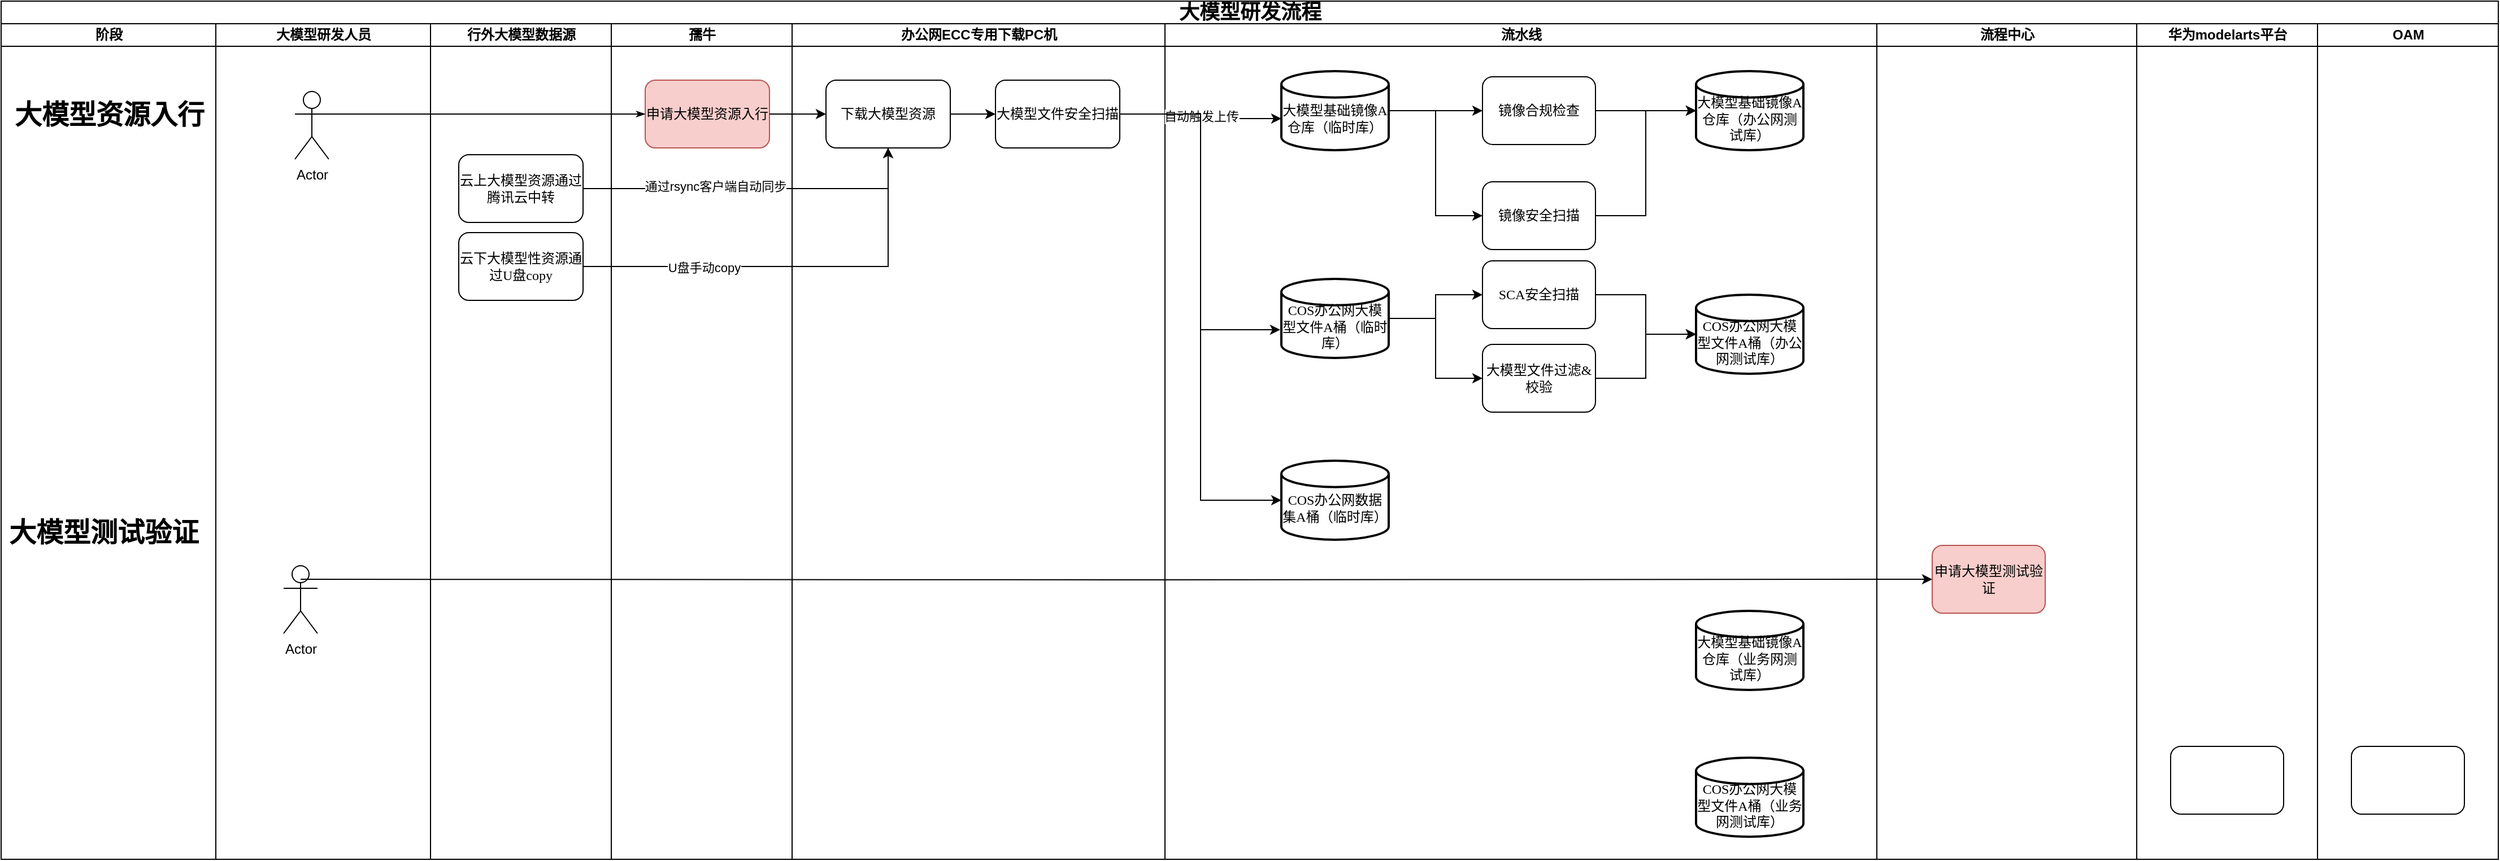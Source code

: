 <mxfile version="24.7.5">
  <diagram name="Page-1" id="74e2e168-ea6b-b213-b513-2b3c1d86103e">
    <mxGraphModel dx="1261" dy="1755" grid="1" gridSize="10" guides="1" tooltips="1" connect="1" arrows="1" fold="1" page="1" pageScale="1" pageWidth="1100" pageHeight="850" background="none" math="0" shadow="0">
      <root>
        <mxCell id="0" />
        <mxCell id="1" parent="0" />
        <mxCell id="77e6c97f196da883-1" value="&lt;font style=&quot;font-size: 18px;&quot;&gt;大模型研发流程&lt;/font&gt;" style="swimlane;html=1;childLayout=stackLayout;startSize=20;rounded=0;shadow=0;labelBackgroundColor=none;strokeWidth=1;fontFamily=Verdana;fontSize=8;align=center;" parent="1" vertex="1">
          <mxGeometry x="270" y="-130" width="2210" height="760" as="geometry" />
        </mxCell>
        <mxCell id="XLuVanogugk9uLcFc-F4-10" value="阶段" style="swimlane;html=1;startSize=20;" parent="77e6c97f196da883-1" vertex="1">
          <mxGeometry y="20" width="190" height="740" as="geometry">
            <mxRectangle y="20" width="40" height="730" as="alternateBounds" />
          </mxGeometry>
        </mxCell>
        <mxCell id="rp88k47jnL246jLWhkXU-3" value="&lt;h1 style=&quot;margin-top: 0px;&quot;&gt;大模型资源入行&lt;/h1&gt;" style="text;html=1;whiteSpace=wrap;overflow=hidden;rounded=0;" vertex="1" parent="XLuVanogugk9uLcFc-F4-10">
          <mxGeometry x="10" y="60" width="180" height="120" as="geometry" />
        </mxCell>
        <mxCell id="rp88k47jnL246jLWhkXU-6" value="&lt;h1 style=&quot;margin-top: 0px;&quot;&gt;大模型测试验证&lt;/h1&gt;" style="text;html=1;whiteSpace=wrap;overflow=hidden;rounded=0;" vertex="1" parent="XLuVanogugk9uLcFc-F4-10">
          <mxGeometry x="5" y="430" width="180" height="120" as="geometry" />
        </mxCell>
        <mxCell id="rp88k47jnL246jLWhkXU-1" value="大模型研发人员" style="swimlane;html=1;startSize=20;" vertex="1" parent="77e6c97f196da883-1">
          <mxGeometry x="190" y="20" width="190" height="740" as="geometry">
            <mxRectangle y="20" width="40" height="730" as="alternateBounds" />
          </mxGeometry>
        </mxCell>
        <mxCell id="XLuVanogugk9uLcFc-F4-15" value="Actor" style="shape=umlActor;verticalLabelPosition=bottom;verticalAlign=top;html=1;outlineConnect=0;" parent="rp88k47jnL246jLWhkXU-1" vertex="1">
          <mxGeometry x="70" y="60" width="30" height="60" as="geometry" />
        </mxCell>
        <mxCell id="rp88k47jnL246jLWhkXU-9" value="Actor" style="shape=umlActor;verticalLabelPosition=bottom;verticalAlign=top;html=1;outlineConnect=0;" vertex="1" parent="rp88k47jnL246jLWhkXU-1">
          <mxGeometry x="60" y="480" width="30" height="60" as="geometry" />
        </mxCell>
        <mxCell id="77e6c97f196da883-2" value="行外大模型数据源" style="swimlane;html=1;startSize=20;" parent="77e6c97f196da883-1" vertex="1">
          <mxGeometry x="380" y="20" width="160" height="740" as="geometry">
            <mxRectangle y="20" width="40" height="730" as="alternateBounds" />
          </mxGeometry>
        </mxCell>
        <mxCell id="XLuVanogugk9uLcFc-F4-23" value="&lt;span style=&quot;font-size: 12px;&quot;&gt;云上大模型资源通过腾讯云中转&lt;/span&gt;" style="rounded=1;whiteSpace=wrap;html=1;shadow=0;labelBackgroundColor=none;strokeWidth=1;fontFamily=Verdana;fontSize=8;align=center;" parent="77e6c97f196da883-2" vertex="1">
          <mxGeometry x="25" y="116" width="110" height="60" as="geometry" />
        </mxCell>
        <mxCell id="XLuVanogugk9uLcFc-F4-25" value="&lt;span style=&quot;font-size: 12px;&quot;&gt;云下大模型性资源通过U盘copy&lt;/span&gt;" style="rounded=1;whiteSpace=wrap;html=1;shadow=0;labelBackgroundColor=none;strokeWidth=1;fontFamily=Verdana;fontSize=8;align=center;" parent="77e6c97f196da883-2" vertex="1">
          <mxGeometry x="25" y="185" width="110" height="60" as="geometry" />
        </mxCell>
        <mxCell id="77e6c97f196da883-3" value="孺牛" style="swimlane;html=1;startSize=20;" parent="77e6c97f196da883-1" vertex="1">
          <mxGeometry x="540" y="20" width="160" height="740" as="geometry" />
        </mxCell>
        <mxCell id="XLuVanogugk9uLcFc-F4-18" value="&lt;font style=&quot;font-size: 12px;&quot;&gt;申请大模型资源入行&lt;/font&gt;" style="rounded=1;whiteSpace=wrap;html=1;shadow=0;labelBackgroundColor=none;strokeWidth=1;fontFamily=Verdana;fontSize=8;align=center;fillColor=#f8cecc;strokeColor=#b85450;" parent="77e6c97f196da883-3" vertex="1">
          <mxGeometry x="30" y="50" width="110" height="60" as="geometry" />
        </mxCell>
        <mxCell id="77e6c97f196da883-4" value="办公网ECC专用下载PC机" style="swimlane;html=1;startSize=20;align=center;" parent="77e6c97f196da883-1" vertex="1">
          <mxGeometry x="700" y="20" width="330" height="740" as="geometry" />
        </mxCell>
        <mxCell id="XLuVanogugk9uLcFc-F4-30" style="edgeStyle=orthogonalEdgeStyle;rounded=0;orthogonalLoop=1;jettySize=auto;html=1;exitX=1;exitY=0.5;exitDx=0;exitDy=0;entryX=0;entryY=0.5;entryDx=0;entryDy=0;" parent="77e6c97f196da883-4" source="XLuVanogugk9uLcFc-F4-21" target="XLuVanogugk9uLcFc-F4-29" edge="1">
          <mxGeometry relative="1" as="geometry" />
        </mxCell>
        <mxCell id="XLuVanogugk9uLcFc-F4-21" value="&lt;font style=&quot;font-size: 12px;&quot;&gt;下载大模型资源&lt;/font&gt;" style="rounded=1;whiteSpace=wrap;html=1;shadow=0;labelBackgroundColor=none;strokeWidth=1;fontFamily=Verdana;fontSize=8;align=center;" parent="77e6c97f196da883-4" vertex="1">
          <mxGeometry x="30" y="50" width="110" height="60" as="geometry" />
        </mxCell>
        <mxCell id="XLuVanogugk9uLcFc-F4-29" value="&lt;font style=&quot;font-size: 12px;&quot;&gt;大模型文件安全扫描&lt;/font&gt;" style="rounded=1;whiteSpace=wrap;html=1;shadow=0;labelBackgroundColor=none;strokeWidth=1;fontFamily=Verdana;fontSize=8;align=center;" parent="77e6c97f196da883-4" vertex="1">
          <mxGeometry x="180" y="50" width="110" height="60" as="geometry" />
        </mxCell>
        <mxCell id="77e6c97f196da883-6" value="流水线" style="swimlane;html=1;startSize=20;" parent="77e6c97f196da883-1" vertex="1">
          <mxGeometry x="1030" y="20" width="630" height="740" as="geometry" />
        </mxCell>
        <mxCell id="XLuVanogugk9uLcFc-F4-50" style="edgeStyle=orthogonalEdgeStyle;rounded=0;orthogonalLoop=1;jettySize=auto;html=1;exitX=1;exitY=0.5;exitDx=0;exitDy=0;exitPerimeter=0;entryX=0;entryY=0.5;entryDx=0;entryDy=0;" parent="77e6c97f196da883-6" source="XLuVanogugk9uLcFc-F4-42" target="XLuVanogugk9uLcFc-F4-48" edge="1">
          <mxGeometry relative="1" as="geometry" />
        </mxCell>
        <mxCell id="XLuVanogugk9uLcFc-F4-51" style="edgeStyle=orthogonalEdgeStyle;rounded=0;orthogonalLoop=1;jettySize=auto;html=1;exitX=1;exitY=0.5;exitDx=0;exitDy=0;exitPerimeter=0;entryX=0;entryY=0.5;entryDx=0;entryDy=0;" parent="77e6c97f196da883-6" source="XLuVanogugk9uLcFc-F4-42" target="XLuVanogugk9uLcFc-F4-49" edge="1">
          <mxGeometry relative="1" as="geometry" />
        </mxCell>
        <mxCell id="XLuVanogugk9uLcFc-F4-42" value="&lt;div&gt;&lt;br&gt;&lt;/div&gt;&lt;span style=&quot;font-family: Verdana;&quot;&gt;大模型基础镜像A仓库（临时库）&lt;/span&gt;" style="strokeWidth=2;html=1;shape=mxgraph.flowchart.database;whiteSpace=wrap;" parent="77e6c97f196da883-6" vertex="1">
          <mxGeometry x="103" y="42" width="95" height="70" as="geometry" />
        </mxCell>
        <mxCell id="XLuVanogugk9uLcFc-F4-57" style="edgeStyle=orthogonalEdgeStyle;rounded=0;orthogonalLoop=1;jettySize=auto;html=1;exitX=1;exitY=0.5;exitDx=0;exitDy=0;exitPerimeter=0;" parent="77e6c97f196da883-6" source="XLuVanogugk9uLcFc-F4-43" target="XLuVanogugk9uLcFc-F4-55" edge="1">
          <mxGeometry relative="1" as="geometry" />
        </mxCell>
        <mxCell id="XLuVanogugk9uLcFc-F4-58" style="edgeStyle=orthogonalEdgeStyle;rounded=0;orthogonalLoop=1;jettySize=auto;html=1;exitX=1;exitY=0.5;exitDx=0;exitDy=0;exitPerimeter=0;entryX=0;entryY=0.5;entryDx=0;entryDy=0;" parent="77e6c97f196da883-6" source="XLuVanogugk9uLcFc-F4-43" target="XLuVanogugk9uLcFc-F4-56" edge="1">
          <mxGeometry relative="1" as="geometry" />
        </mxCell>
        <mxCell id="XLuVanogugk9uLcFc-F4-43" value="&lt;span style=&quot;font-family: Verdana;&quot;&gt;&lt;br class=&quot;Apple-interchange-newline&quot;&gt;COS办公网大模型文件A桶&lt;/span&gt;&lt;span style=&quot;background-color: initial; font-family: Verdana;&quot;&gt;（临时库）&lt;/span&gt;" style="strokeWidth=2;html=1;shape=mxgraph.flowchart.database;whiteSpace=wrap;" parent="77e6c97f196da883-6" vertex="1">
          <mxGeometry x="103" y="226" width="95" height="70" as="geometry" />
        </mxCell>
        <mxCell id="XLuVanogugk9uLcFc-F4-45" value="&lt;div&gt;&lt;span style=&quot;font-family: Verdana; background-color: initial;&quot;&gt;&lt;br&gt;&lt;/span&gt;&lt;/div&gt;&lt;span style=&quot;font-family: Verdana; background-color: initial;&quot;&gt;COS办公网数据集A桶（临时库）&lt;/span&gt;" style="strokeWidth=2;html=1;shape=mxgraph.flowchart.database;whiteSpace=wrap;" parent="77e6c97f196da883-6" vertex="1">
          <mxGeometry x="103" y="387" width="95" height="70" as="geometry" />
        </mxCell>
        <mxCell id="XLuVanogugk9uLcFc-F4-53" style="edgeStyle=orthogonalEdgeStyle;rounded=0;orthogonalLoop=1;jettySize=auto;html=1;exitX=1;exitY=0.5;exitDx=0;exitDy=0;" parent="77e6c97f196da883-6" source="XLuVanogugk9uLcFc-F4-48" target="XLuVanogugk9uLcFc-F4-52" edge="1">
          <mxGeometry relative="1" as="geometry" />
        </mxCell>
        <mxCell id="XLuVanogugk9uLcFc-F4-48" value="&lt;span style=&quot;font-size: 12px;&quot;&gt;镜像合规检查&lt;/span&gt;" style="rounded=1;whiteSpace=wrap;html=1;shadow=0;labelBackgroundColor=none;strokeWidth=1;fontFamily=Verdana;fontSize=8;align=center;" parent="77e6c97f196da883-6" vertex="1">
          <mxGeometry x="281" y="47" width="100" height="60" as="geometry" />
        </mxCell>
        <mxCell id="XLuVanogugk9uLcFc-F4-49" value="&lt;span style=&quot;font-size: 12px;&quot;&gt;镜像安全扫描&lt;/span&gt;" style="rounded=1;whiteSpace=wrap;html=1;shadow=0;labelBackgroundColor=none;strokeWidth=1;fontFamily=Verdana;fontSize=8;align=center;" parent="77e6c97f196da883-6" vertex="1">
          <mxGeometry x="281" y="140" width="100" height="60" as="geometry" />
        </mxCell>
        <mxCell id="XLuVanogugk9uLcFc-F4-52" value="&lt;div&gt;&lt;br&gt;&lt;/div&gt;&lt;span style=&quot;font-family: Verdana;&quot;&gt;大模型基础镜像A仓库（办公网测试库）&lt;/span&gt;" style="strokeWidth=2;html=1;shape=mxgraph.flowchart.database;whiteSpace=wrap;" parent="77e6c97f196da883-6" vertex="1">
          <mxGeometry x="470" y="42" width="95" height="70" as="geometry" />
        </mxCell>
        <mxCell id="XLuVanogugk9uLcFc-F4-54" style="edgeStyle=orthogonalEdgeStyle;rounded=0;orthogonalLoop=1;jettySize=auto;html=1;exitX=1;exitY=0.5;exitDx=0;exitDy=0;entryX=0;entryY=0.5;entryDx=0;entryDy=0;entryPerimeter=0;" parent="77e6c97f196da883-6" source="XLuVanogugk9uLcFc-F4-49" target="XLuVanogugk9uLcFc-F4-52" edge="1">
          <mxGeometry relative="1" as="geometry" />
        </mxCell>
        <mxCell id="XLuVanogugk9uLcFc-F4-55" value="&lt;span style=&quot;font-size: 12px;&quot;&gt;SCA安全扫描&lt;/span&gt;" style="rounded=1;whiteSpace=wrap;html=1;shadow=0;labelBackgroundColor=none;strokeWidth=1;fontFamily=Verdana;fontSize=8;align=center;" parent="77e6c97f196da883-6" vertex="1">
          <mxGeometry x="281" y="210" width="100" height="60" as="geometry" />
        </mxCell>
        <mxCell id="XLuVanogugk9uLcFc-F4-56" value="&lt;span style=&quot;font-size: 12px;&quot;&gt;大模型文件过滤&amp;amp;校验&lt;/span&gt;" style="rounded=1;whiteSpace=wrap;html=1;shadow=0;labelBackgroundColor=none;strokeWidth=1;fontFamily=Verdana;fontSize=8;align=center;" parent="77e6c97f196da883-6" vertex="1">
          <mxGeometry x="281" y="284" width="100" height="60" as="geometry" />
        </mxCell>
        <mxCell id="XLuVanogugk9uLcFc-F4-59" value="&lt;span style=&quot;font-family: Verdana;&quot;&gt;&lt;br class=&quot;Apple-interchange-newline&quot;&gt;COS办公网大模型文件A桶&lt;/span&gt;&lt;span style=&quot;background-color: initial; font-family: Verdana;&quot;&gt;（办公网测试库）&lt;/span&gt;" style="strokeWidth=2;html=1;shape=mxgraph.flowchart.database;whiteSpace=wrap;" parent="77e6c97f196da883-6" vertex="1">
          <mxGeometry x="470" y="240" width="95" height="70" as="geometry" />
        </mxCell>
        <mxCell id="XLuVanogugk9uLcFc-F4-60" style="edgeStyle=orthogonalEdgeStyle;rounded=0;orthogonalLoop=1;jettySize=auto;html=1;exitX=1;exitY=0.5;exitDx=0;exitDy=0;entryX=0;entryY=0.5;entryDx=0;entryDy=0;entryPerimeter=0;" parent="77e6c97f196da883-6" source="XLuVanogugk9uLcFc-F4-55" target="XLuVanogugk9uLcFc-F4-59" edge="1">
          <mxGeometry relative="1" as="geometry" />
        </mxCell>
        <mxCell id="XLuVanogugk9uLcFc-F4-61" style="edgeStyle=orthogonalEdgeStyle;rounded=0;orthogonalLoop=1;jettySize=auto;html=1;exitX=1;exitY=0.5;exitDx=0;exitDy=0;entryX=0;entryY=0.5;entryDx=0;entryDy=0;entryPerimeter=0;" parent="77e6c97f196da883-6" source="XLuVanogugk9uLcFc-F4-56" target="XLuVanogugk9uLcFc-F4-59" edge="1">
          <mxGeometry relative="1" as="geometry" />
        </mxCell>
        <mxCell id="rp88k47jnL246jLWhkXU-14" value="&lt;div&gt;&lt;br&gt;&lt;/div&gt;&lt;span style=&quot;font-family: Verdana;&quot;&gt;大模型基础镜像A仓库（业务网测试库）&lt;/span&gt;" style="strokeWidth=2;html=1;shape=mxgraph.flowchart.database;whiteSpace=wrap;" vertex="1" parent="77e6c97f196da883-6">
          <mxGeometry x="470" y="520" width="95" height="70" as="geometry" />
        </mxCell>
        <mxCell id="rp88k47jnL246jLWhkXU-15" value="&lt;span style=&quot;font-family: Verdana;&quot;&gt;&lt;br class=&quot;Apple-interchange-newline&quot;&gt;COS办公网大模型文件A桶&lt;/span&gt;&lt;span style=&quot;background-color: initial; font-family: Verdana;&quot;&gt;（业务网测试库）&lt;/span&gt;" style="strokeWidth=2;html=1;shape=mxgraph.flowchart.database;whiteSpace=wrap;" vertex="1" parent="77e6c97f196da883-6">
          <mxGeometry x="470" y="650" width="95" height="70" as="geometry" />
        </mxCell>
        <mxCell id="rp88k47jnL246jLWhkXU-4" value="流程中心" style="swimlane;html=1;startSize=20;" vertex="1" parent="77e6c97f196da883-1">
          <mxGeometry x="1660" y="20" width="230" height="740" as="geometry" />
        </mxCell>
        <mxCell id="rp88k47jnL246jLWhkXU-5" value="&lt;font style=&quot;font-size: 12px;&quot;&gt;申请大模型测试验证&lt;/font&gt;" style="rounded=1;whiteSpace=wrap;html=1;shadow=0;labelBackgroundColor=none;strokeWidth=1;fontFamily=Verdana;fontSize=8;align=center;fillColor=#f8cecc;strokeColor=#b85450;" vertex="1" parent="rp88k47jnL246jLWhkXU-4">
          <mxGeometry x="49" y="462" width="100" height="60" as="geometry" />
        </mxCell>
        <mxCell id="77e6c97f196da883-7" value="华为modelarts平台" style="swimlane;html=1;startSize=20;" parent="77e6c97f196da883-1" vertex="1">
          <mxGeometry x="1890" y="20" width="160" height="740" as="geometry" />
        </mxCell>
        <mxCell id="77e6c97f196da883-24" value="" style="rounded=1;whiteSpace=wrap;html=1;shadow=0;labelBackgroundColor=none;strokeWidth=1;fontFamily=Verdana;fontSize=8;align=center;" parent="77e6c97f196da883-7" vertex="1">
          <mxGeometry x="30" y="640" width="100" height="60" as="geometry" />
        </mxCell>
        <mxCell id="XLuVanogugk9uLcFc-F4-1" value="OAM" style="swimlane;html=1;startSize=20;" parent="77e6c97f196da883-1" vertex="1">
          <mxGeometry x="2050" y="20" width="160" height="740" as="geometry" />
        </mxCell>
        <mxCell id="XLuVanogugk9uLcFc-F4-2" value="" style="rounded=1;whiteSpace=wrap;html=1;shadow=0;labelBackgroundColor=none;strokeWidth=1;fontFamily=Verdana;fontSize=8;align=center;" parent="XLuVanogugk9uLcFc-F4-1" vertex="1">
          <mxGeometry x="30" y="640" width="100" height="60" as="geometry" />
        </mxCell>
        <mxCell id="77e6c97f196da883-28" style="edgeStyle=orthogonalEdgeStyle;rounded=1;html=1;labelBackgroundColor=none;startArrow=none;startFill=0;startSize=5;endArrow=classicThin;endFill=1;endSize=5;jettySize=auto;orthogonalLoop=1;strokeWidth=1;fontFamily=Verdana;fontSize=8;exitX=1;exitY=0.333;exitDx=0;exitDy=0;exitPerimeter=0;entryX=0;entryY=0.5;entryDx=0;entryDy=0;" parent="77e6c97f196da883-1" source="XLuVanogugk9uLcFc-F4-15" target="XLuVanogugk9uLcFc-F4-18" edge="1">
          <mxGeometry relative="1" as="geometry">
            <mxPoint x="125" y="110" as="sourcePoint" />
            <mxPoint x="340" y="100" as="targetPoint" />
          </mxGeometry>
        </mxCell>
        <mxCell id="XLuVanogugk9uLcFc-F4-22" style="edgeStyle=orthogonalEdgeStyle;rounded=0;orthogonalLoop=1;jettySize=auto;html=1;exitX=1;exitY=0.5;exitDx=0;exitDy=0;" parent="77e6c97f196da883-1" source="XLuVanogugk9uLcFc-F4-18" target="XLuVanogugk9uLcFc-F4-21" edge="1">
          <mxGeometry relative="1" as="geometry" />
        </mxCell>
        <mxCell id="XLuVanogugk9uLcFc-F4-24" style="edgeStyle=orthogonalEdgeStyle;rounded=0;orthogonalLoop=1;jettySize=auto;html=1;exitX=1;exitY=0.5;exitDx=0;exitDy=0;" parent="77e6c97f196da883-1" source="XLuVanogugk9uLcFc-F4-23" target="XLuVanogugk9uLcFc-F4-21" edge="1">
          <mxGeometry relative="1" as="geometry" />
        </mxCell>
        <mxCell id="XLuVanogugk9uLcFc-F4-31" value="通过rsync客户端自动同步" style="edgeLabel;html=1;align=center;verticalAlign=middle;resizable=0;points=[];" parent="XLuVanogugk9uLcFc-F4-24" vertex="1" connectable="0">
          <mxGeometry x="-0.245" y="2" relative="1" as="geometry">
            <mxPoint x="1" as="offset" />
          </mxGeometry>
        </mxCell>
        <mxCell id="XLuVanogugk9uLcFc-F4-26" style="edgeStyle=orthogonalEdgeStyle;rounded=0;orthogonalLoop=1;jettySize=auto;html=1;exitX=1;exitY=0.5;exitDx=0;exitDy=0;entryX=0.5;entryY=1;entryDx=0;entryDy=0;" parent="77e6c97f196da883-1" source="XLuVanogugk9uLcFc-F4-25" target="XLuVanogugk9uLcFc-F4-21" edge="1">
          <mxGeometry relative="1" as="geometry" />
        </mxCell>
        <mxCell id="XLuVanogugk9uLcFc-F4-32" value="U盘手动copy" style="edgeLabel;html=1;align=center;verticalAlign=middle;resizable=0;points=[];" parent="XLuVanogugk9uLcFc-F4-26" vertex="1" connectable="0">
          <mxGeometry x="-0.432" y="-1" relative="1" as="geometry">
            <mxPoint as="offset" />
          </mxGeometry>
        </mxCell>
        <mxCell id="XLuVanogugk9uLcFc-F4-41" value="自动触发上传" style="edgeStyle=orthogonalEdgeStyle;rounded=0;orthogonalLoop=1;jettySize=auto;html=1;exitX=1;exitY=0.5;exitDx=0;exitDy=0;entryX=0;entryY=0.6;entryDx=0;entryDy=0;entryPerimeter=0;" parent="77e6c97f196da883-1" source="XLuVanogugk9uLcFc-F4-29" target="XLuVanogugk9uLcFc-F4-42" edge="1">
          <mxGeometry relative="1" as="geometry">
            <mxPoint x="840" y="100" as="targetPoint" />
          </mxGeometry>
        </mxCell>
        <mxCell id="XLuVanogugk9uLcFc-F4-44" style="edgeStyle=orthogonalEdgeStyle;rounded=0;orthogonalLoop=1;jettySize=auto;html=1;exitX=1;exitY=0.5;exitDx=0;exitDy=0;entryX=-0.011;entryY=0.643;entryDx=0;entryDy=0;entryPerimeter=0;" parent="77e6c97f196da883-1" source="XLuVanogugk9uLcFc-F4-29" target="XLuVanogugk9uLcFc-F4-43" edge="1">
          <mxGeometry relative="1" as="geometry" />
        </mxCell>
        <mxCell id="XLuVanogugk9uLcFc-F4-46" style="edgeStyle=orthogonalEdgeStyle;rounded=0;orthogonalLoop=1;jettySize=auto;html=1;exitX=1;exitY=0.5;exitDx=0;exitDy=0;entryX=0;entryY=0.5;entryDx=0;entryDy=0;entryPerimeter=0;" parent="77e6c97f196da883-1" source="XLuVanogugk9uLcFc-F4-29" target="XLuVanogugk9uLcFc-F4-45" edge="1">
          <mxGeometry relative="1" as="geometry" />
        </mxCell>
        <mxCell id="rp88k47jnL246jLWhkXU-11" style="edgeStyle=orthogonalEdgeStyle;rounded=0;orthogonalLoop=1;jettySize=auto;html=1;exitX=0.5;exitY=0.5;exitDx=0;exitDy=0;exitPerimeter=0;entryX=0;entryY=0.5;entryDx=0;entryDy=0;" edge="1" parent="77e6c97f196da883-1" target="rp88k47jnL246jLWhkXU-5">
          <mxGeometry relative="1" as="geometry">
            <mxPoint x="265" y="512" as="sourcePoint" />
          </mxGeometry>
        </mxCell>
      </root>
    </mxGraphModel>
  </diagram>
</mxfile>
